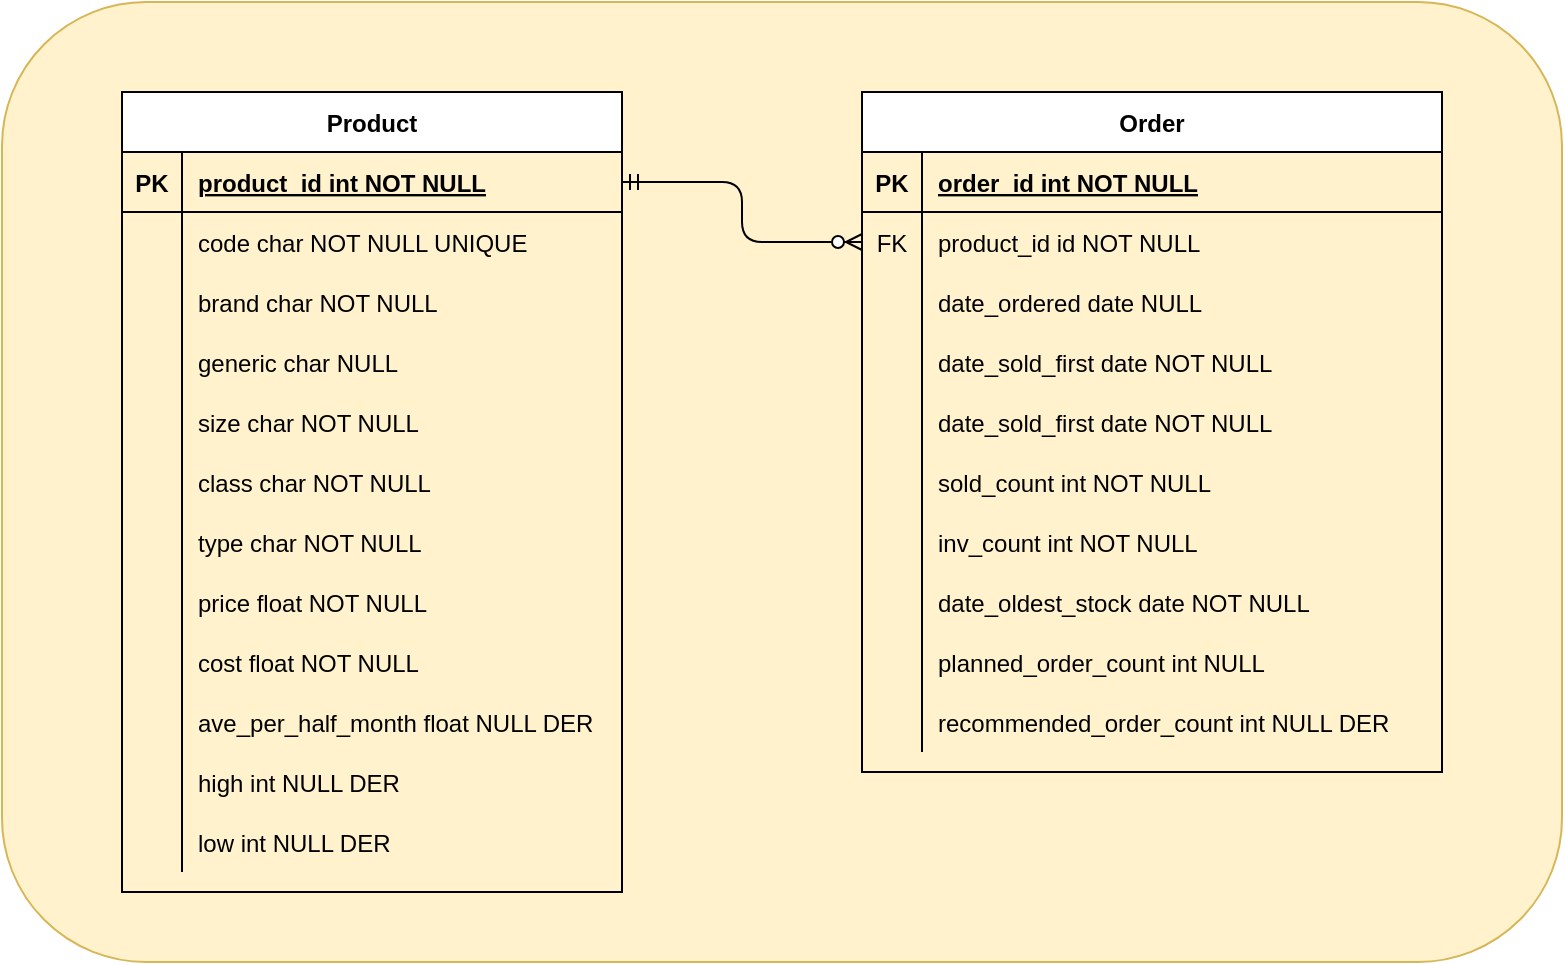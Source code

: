 <mxfile version="14.5.1" type="device"><diagram id="R2lEEEUBdFMjLlhIrx00" name="Page-1"><mxGraphModel dx="2029" dy="593" grid="1" gridSize="10" guides="1" tooltips="1" connect="1" arrows="1" fold="1" page="1" pageScale="1" pageWidth="1100" pageHeight="850" math="0" shadow="0" extFonts="Permanent Marker^https://fonts.googleapis.com/css?family=Permanent+Marker"><root><mxCell id="0"/><mxCell id="1" parent="0"/><mxCell id="hZizvtVDcVGfDl-8ThWa-8" value="" style="rounded=1;whiteSpace=wrap;html=1;fillColor=#fff2cc;strokeColor=#d6b656;" parent="1" vertex="1"><mxGeometry x="-970" y="230" width="780" height="480" as="geometry"/></mxCell><mxCell id="tdKmNyt_f2cVuzbir3vY-1" value="Product" style="shape=table;startSize=30;container=1;collapsible=1;childLayout=tableLayout;fixedRows=1;rowLines=0;fontStyle=1;align=center;resizeLast=1;" vertex="1" parent="1"><mxGeometry x="-910" y="275" width="250" height="400" as="geometry"/></mxCell><mxCell id="tdKmNyt_f2cVuzbir3vY-2" value="" style="shape=partialRectangle;collapsible=0;dropTarget=0;pointerEvents=0;points=[[0,0.5],[1,0.5]];portConstraint=eastwest;top=0;left=0;right=0;bottom=1;fillColor=none;fontStyle=5" vertex="1" parent="tdKmNyt_f2cVuzbir3vY-1"><mxGeometry y="30" width="250" height="30" as="geometry"/></mxCell><mxCell id="tdKmNyt_f2cVuzbir3vY-3" value="PK" style="shape=partialRectangle;overflow=hidden;connectable=0;fillColor=none;top=0;left=0;bottom=0;right=0;fontStyle=1" vertex="1" parent="tdKmNyt_f2cVuzbir3vY-2"><mxGeometry width="30.0" height="30" as="geometry"/></mxCell><mxCell id="tdKmNyt_f2cVuzbir3vY-4" value="product_id int NOT NULL" style="shape=partialRectangle;overflow=hidden;connectable=0;fillColor=none;top=0;left=0;bottom=0;right=0;align=left;spacingLeft=6;fontStyle=5" vertex="1" parent="tdKmNyt_f2cVuzbir3vY-2"><mxGeometry x="30.0" width="220" height="30" as="geometry"/></mxCell><mxCell id="tdKmNyt_f2cVuzbir3vY-95" value="" style="shape=partialRectangle;collapsible=0;dropTarget=0;pointerEvents=0;fillColor=none;points=[[0,0.5],[1,0.5]];portConstraint=eastwest;top=0;left=0;right=0;bottom=0;" vertex="1" parent="tdKmNyt_f2cVuzbir3vY-1"><mxGeometry y="60" width="250" height="30" as="geometry"/></mxCell><mxCell id="tdKmNyt_f2cVuzbir3vY-96" value="" style="shape=partialRectangle;overflow=hidden;connectable=0;fillColor=none;top=0;left=0;bottom=0;right=0;" vertex="1" parent="tdKmNyt_f2cVuzbir3vY-95"><mxGeometry width="30.0" height="30" as="geometry"/></mxCell><mxCell id="tdKmNyt_f2cVuzbir3vY-97" value="code char NOT NULL UNIQUE" style="shape=partialRectangle;overflow=hidden;connectable=0;fillColor=none;top=0;left=0;bottom=0;right=0;align=left;spacingLeft=6;" vertex="1" parent="tdKmNyt_f2cVuzbir3vY-95"><mxGeometry x="30.0" width="220" height="30" as="geometry"/></mxCell><mxCell id="tdKmNyt_f2cVuzbir3vY-17" value="" style="shape=partialRectangle;collapsible=0;dropTarget=0;pointerEvents=0;fillColor=none;points=[[0,0.5],[1,0.5]];portConstraint=eastwest;top=0;left=0;right=0;bottom=0;" vertex="1" parent="tdKmNyt_f2cVuzbir3vY-1"><mxGeometry y="90" width="250" height="30" as="geometry"/></mxCell><mxCell id="tdKmNyt_f2cVuzbir3vY-18" value="" style="shape=partialRectangle;overflow=hidden;connectable=0;fillColor=none;top=0;left=0;bottom=0;right=0;" vertex="1" parent="tdKmNyt_f2cVuzbir3vY-17"><mxGeometry width="30.0" height="30" as="geometry"/></mxCell><mxCell id="tdKmNyt_f2cVuzbir3vY-19" value="brand char NOT NULL" style="shape=partialRectangle;overflow=hidden;connectable=0;fillColor=none;top=0;left=0;bottom=0;right=0;align=left;spacingLeft=6;" vertex="1" parent="tdKmNyt_f2cVuzbir3vY-17"><mxGeometry x="30.0" width="220" height="30" as="geometry"/></mxCell><mxCell id="tdKmNyt_f2cVuzbir3vY-33" value="" style="shape=partialRectangle;collapsible=0;dropTarget=0;pointerEvents=0;fillColor=none;points=[[0,0.5],[1,0.5]];portConstraint=eastwest;top=0;left=0;right=0;bottom=0;" vertex="1" parent="tdKmNyt_f2cVuzbir3vY-1"><mxGeometry y="120" width="250" height="30" as="geometry"/></mxCell><mxCell id="tdKmNyt_f2cVuzbir3vY-34" value="" style="shape=partialRectangle;overflow=hidden;connectable=0;fillColor=none;top=0;left=0;bottom=0;right=0;" vertex="1" parent="tdKmNyt_f2cVuzbir3vY-33"><mxGeometry width="30.0" height="30" as="geometry"/></mxCell><mxCell id="tdKmNyt_f2cVuzbir3vY-35" value="generic char NULL" style="shape=partialRectangle;overflow=hidden;connectable=0;fillColor=none;top=0;left=0;bottom=0;right=0;align=left;spacingLeft=6;" vertex="1" parent="tdKmNyt_f2cVuzbir3vY-33"><mxGeometry x="30.0" width="220" height="30" as="geometry"/></mxCell><mxCell id="tdKmNyt_f2cVuzbir3vY-36" value="" style="shape=partialRectangle;collapsible=0;dropTarget=0;pointerEvents=0;fillColor=none;points=[[0,0.5],[1,0.5]];portConstraint=eastwest;top=0;left=0;right=0;bottom=0;" vertex="1" parent="tdKmNyt_f2cVuzbir3vY-1"><mxGeometry y="150" width="250" height="30" as="geometry"/></mxCell><mxCell id="tdKmNyt_f2cVuzbir3vY-37" value="" style="shape=partialRectangle;overflow=hidden;connectable=0;fillColor=none;top=0;left=0;bottom=0;right=0;" vertex="1" parent="tdKmNyt_f2cVuzbir3vY-36"><mxGeometry width="30.0" height="30" as="geometry"/></mxCell><mxCell id="tdKmNyt_f2cVuzbir3vY-38" value="size char NOT NULL" style="shape=partialRectangle;overflow=hidden;connectable=0;fillColor=none;top=0;left=0;bottom=0;right=0;align=left;spacingLeft=6;" vertex="1" parent="tdKmNyt_f2cVuzbir3vY-36"><mxGeometry x="30.0" width="220" height="30" as="geometry"/></mxCell><mxCell id="tdKmNyt_f2cVuzbir3vY-39" value="" style="shape=partialRectangle;collapsible=0;dropTarget=0;pointerEvents=0;fillColor=none;points=[[0,0.5],[1,0.5]];portConstraint=eastwest;top=0;left=0;right=0;bottom=0;" vertex="1" parent="tdKmNyt_f2cVuzbir3vY-1"><mxGeometry y="180" width="250" height="30" as="geometry"/></mxCell><mxCell id="tdKmNyt_f2cVuzbir3vY-40" value="" style="shape=partialRectangle;overflow=hidden;connectable=0;fillColor=none;top=0;left=0;bottom=0;right=0;" vertex="1" parent="tdKmNyt_f2cVuzbir3vY-39"><mxGeometry width="30.0" height="30" as="geometry"/></mxCell><mxCell id="tdKmNyt_f2cVuzbir3vY-41" value="class char NOT NULL" style="shape=partialRectangle;overflow=hidden;connectable=0;fillColor=none;top=0;left=0;bottom=0;right=0;align=left;spacingLeft=6;" vertex="1" parent="tdKmNyt_f2cVuzbir3vY-39"><mxGeometry x="30.0" width="220" height="30" as="geometry"/></mxCell><mxCell id="tdKmNyt_f2cVuzbir3vY-42" value="" style="shape=partialRectangle;collapsible=0;dropTarget=0;pointerEvents=0;fillColor=none;points=[[0,0.5],[1,0.5]];portConstraint=eastwest;top=0;left=0;right=0;bottom=0;" vertex="1" parent="tdKmNyt_f2cVuzbir3vY-1"><mxGeometry y="210" width="250" height="30" as="geometry"/></mxCell><mxCell id="tdKmNyt_f2cVuzbir3vY-43" value="" style="shape=partialRectangle;overflow=hidden;connectable=0;fillColor=none;top=0;left=0;bottom=0;right=0;" vertex="1" parent="tdKmNyt_f2cVuzbir3vY-42"><mxGeometry width="30.0" height="30" as="geometry"/></mxCell><mxCell id="tdKmNyt_f2cVuzbir3vY-44" value="type char NOT NULL" style="shape=partialRectangle;overflow=hidden;connectable=0;fillColor=none;top=0;left=0;bottom=0;right=0;align=left;spacingLeft=6;" vertex="1" parent="tdKmNyt_f2cVuzbir3vY-42"><mxGeometry x="30.0" width="220" height="30" as="geometry"/></mxCell><mxCell id="tdKmNyt_f2cVuzbir3vY-30" value="" style="shape=partialRectangle;collapsible=0;dropTarget=0;pointerEvents=0;fillColor=none;points=[[0,0.5],[1,0.5]];portConstraint=eastwest;top=0;left=0;right=0;bottom=0;" vertex="1" parent="tdKmNyt_f2cVuzbir3vY-1"><mxGeometry y="240" width="250" height="30" as="geometry"/></mxCell><mxCell id="tdKmNyt_f2cVuzbir3vY-31" value="" style="shape=partialRectangle;overflow=hidden;connectable=0;fillColor=none;top=0;left=0;bottom=0;right=0;" vertex="1" parent="tdKmNyt_f2cVuzbir3vY-30"><mxGeometry width="30.0" height="30" as="geometry"/></mxCell><mxCell id="tdKmNyt_f2cVuzbir3vY-32" value="price float NOT NULL" style="shape=partialRectangle;overflow=hidden;connectable=0;fillColor=none;top=0;left=0;bottom=0;right=0;align=left;spacingLeft=6;" vertex="1" parent="tdKmNyt_f2cVuzbir3vY-30"><mxGeometry x="30.0" width="220" height="30" as="geometry"/></mxCell><mxCell id="tdKmNyt_f2cVuzbir3vY-14" value="" style="shape=partialRectangle;collapsible=0;dropTarget=0;pointerEvents=0;fillColor=none;points=[[0,0.5],[1,0.5]];portConstraint=eastwest;top=0;left=0;right=0;bottom=0;" vertex="1" parent="tdKmNyt_f2cVuzbir3vY-1"><mxGeometry y="270" width="250" height="30" as="geometry"/></mxCell><mxCell id="tdKmNyt_f2cVuzbir3vY-15" value="" style="shape=partialRectangle;overflow=hidden;connectable=0;fillColor=none;top=0;left=0;bottom=0;right=0;" vertex="1" parent="tdKmNyt_f2cVuzbir3vY-14"><mxGeometry width="30.0" height="30" as="geometry"/></mxCell><mxCell id="tdKmNyt_f2cVuzbir3vY-16" value="cost float NOT NULL" style="shape=partialRectangle;overflow=hidden;connectable=0;fillColor=none;top=0;left=0;bottom=0;right=0;align=left;spacingLeft=6;" vertex="1" parent="tdKmNyt_f2cVuzbir3vY-14"><mxGeometry x="30.0" width="220" height="30" as="geometry"/></mxCell><mxCell id="tdKmNyt_f2cVuzbir3vY-45" value="" style="shape=partialRectangle;collapsible=0;dropTarget=0;pointerEvents=0;fillColor=none;points=[[0,0.5],[1,0.5]];portConstraint=eastwest;top=0;left=0;right=0;bottom=0;" vertex="1" parent="tdKmNyt_f2cVuzbir3vY-1"><mxGeometry y="300" width="250" height="30" as="geometry"/></mxCell><mxCell id="tdKmNyt_f2cVuzbir3vY-46" value="" style="shape=partialRectangle;overflow=hidden;connectable=0;fillColor=none;top=0;left=0;bottom=0;right=0;" vertex="1" parent="tdKmNyt_f2cVuzbir3vY-45"><mxGeometry width="30.0" height="30" as="geometry"/></mxCell><mxCell id="tdKmNyt_f2cVuzbir3vY-47" value="ave_per_half_month float NULL DER" style="shape=partialRectangle;overflow=hidden;connectable=0;fillColor=none;top=0;left=0;bottom=0;right=0;align=left;spacingLeft=6;" vertex="1" parent="tdKmNyt_f2cVuzbir3vY-45"><mxGeometry x="30.0" width="220" height="30" as="geometry"/></mxCell><mxCell id="tdKmNyt_f2cVuzbir3vY-54" value="" style="shape=partialRectangle;collapsible=0;dropTarget=0;pointerEvents=0;fillColor=none;points=[[0,0.5],[1,0.5]];portConstraint=eastwest;top=0;left=0;right=0;bottom=0;" vertex="1" parent="tdKmNyt_f2cVuzbir3vY-1"><mxGeometry y="330" width="250" height="30" as="geometry"/></mxCell><mxCell id="tdKmNyt_f2cVuzbir3vY-55" value="" style="shape=partialRectangle;overflow=hidden;connectable=0;fillColor=none;top=0;left=0;bottom=0;right=0;" vertex="1" parent="tdKmNyt_f2cVuzbir3vY-54"><mxGeometry width="30.0" height="30" as="geometry"/></mxCell><mxCell id="tdKmNyt_f2cVuzbir3vY-56" value="high int NULL DER" style="shape=partialRectangle;overflow=hidden;connectable=0;fillColor=none;top=0;left=0;bottom=0;right=0;align=left;spacingLeft=6;" vertex="1" parent="tdKmNyt_f2cVuzbir3vY-54"><mxGeometry x="30.0" width="220" height="30" as="geometry"/></mxCell><mxCell id="tdKmNyt_f2cVuzbir3vY-57" value="" style="shape=partialRectangle;collapsible=0;dropTarget=0;pointerEvents=0;fillColor=none;points=[[0,0.5],[1,0.5]];portConstraint=eastwest;top=0;left=0;right=0;bottom=0;" vertex="1" parent="tdKmNyt_f2cVuzbir3vY-1"><mxGeometry y="360" width="250" height="30" as="geometry"/></mxCell><mxCell id="tdKmNyt_f2cVuzbir3vY-58" value="" style="shape=partialRectangle;overflow=hidden;connectable=0;fillColor=none;top=0;left=0;bottom=0;right=0;" vertex="1" parent="tdKmNyt_f2cVuzbir3vY-57"><mxGeometry width="30.0" height="30" as="geometry"/></mxCell><mxCell id="tdKmNyt_f2cVuzbir3vY-59" value="low int NULL DER" style="shape=partialRectangle;overflow=hidden;connectable=0;fillColor=none;top=0;left=0;bottom=0;right=0;align=left;spacingLeft=6;" vertex="1" parent="tdKmNyt_f2cVuzbir3vY-57"><mxGeometry x="30.0" width="220" height="30" as="geometry"/></mxCell><mxCell id="tdKmNyt_f2cVuzbir3vY-60" value="Order" style="shape=table;startSize=30;container=1;collapsible=1;childLayout=tableLayout;fixedRows=1;rowLines=0;fontStyle=1;align=center;resizeLast=1;" vertex="1" parent="1"><mxGeometry x="-540" y="275" width="290" height="340" as="geometry"/></mxCell><mxCell id="tdKmNyt_f2cVuzbir3vY-61" value="" style="shape=partialRectangle;collapsible=0;dropTarget=0;pointerEvents=0;points=[[0,0.5],[1,0.5]];portConstraint=eastwest;top=0;left=0;right=0;bottom=1;fillColor=none;fontStyle=5" vertex="1" parent="tdKmNyt_f2cVuzbir3vY-60"><mxGeometry y="30" width="290" height="30" as="geometry"/></mxCell><mxCell id="tdKmNyt_f2cVuzbir3vY-62" value="PK" style="shape=partialRectangle;overflow=hidden;connectable=0;fillColor=none;top=0;left=0;bottom=0;right=0;fontStyle=1" vertex="1" parent="tdKmNyt_f2cVuzbir3vY-61"><mxGeometry width="30.0" height="30" as="geometry"/></mxCell><mxCell id="tdKmNyt_f2cVuzbir3vY-63" value="order_id int NOT NULL" style="shape=partialRectangle;overflow=hidden;connectable=0;fillColor=none;top=0;left=0;bottom=0;right=0;align=left;spacingLeft=6;fontStyle=5" vertex="1" parent="tdKmNyt_f2cVuzbir3vY-61"><mxGeometry x="30.0" width="260" height="30" as="geometry"/></mxCell><mxCell id="tdKmNyt_f2cVuzbir3vY-64" value="" style="shape=partialRectangle;collapsible=0;dropTarget=0;pointerEvents=0;fillColor=none;points=[[0,0.5],[1,0.5]];portConstraint=eastwest;top=0;left=0;right=0;bottom=0;" vertex="1" parent="tdKmNyt_f2cVuzbir3vY-60"><mxGeometry y="60" width="290" height="30" as="geometry"/></mxCell><mxCell id="tdKmNyt_f2cVuzbir3vY-65" value="FK" style="shape=partialRectangle;overflow=hidden;connectable=0;fillColor=none;top=0;left=0;bottom=0;right=0;" vertex="1" parent="tdKmNyt_f2cVuzbir3vY-64"><mxGeometry width="30.0" height="30" as="geometry"/></mxCell><mxCell id="tdKmNyt_f2cVuzbir3vY-66" value="product_id id NOT NULL" style="shape=partialRectangle;overflow=hidden;connectable=0;fillColor=none;top=0;left=0;bottom=0;right=0;align=left;spacingLeft=6;" vertex="1" parent="tdKmNyt_f2cVuzbir3vY-64"><mxGeometry x="30.0" width="260" height="30" as="geometry"/></mxCell><mxCell id="tdKmNyt_f2cVuzbir3vY-67" value="" style="shape=partialRectangle;collapsible=0;dropTarget=0;pointerEvents=0;fillColor=none;points=[[0,0.5],[1,0.5]];portConstraint=eastwest;top=0;left=0;right=0;bottom=0;" vertex="1" parent="tdKmNyt_f2cVuzbir3vY-60"><mxGeometry y="90" width="290" height="30" as="geometry"/></mxCell><mxCell id="tdKmNyt_f2cVuzbir3vY-68" value="" style="shape=partialRectangle;overflow=hidden;connectable=0;fillColor=none;top=0;left=0;bottom=0;right=0;" vertex="1" parent="tdKmNyt_f2cVuzbir3vY-67"><mxGeometry width="30.0" height="30" as="geometry"/></mxCell><mxCell id="tdKmNyt_f2cVuzbir3vY-69" value="date_ordered date NULL" style="shape=partialRectangle;overflow=hidden;connectable=0;fillColor=none;top=0;left=0;bottom=0;right=0;align=left;spacingLeft=6;" vertex="1" parent="tdKmNyt_f2cVuzbir3vY-67"><mxGeometry x="30.0" width="260" height="30" as="geometry"/></mxCell><mxCell id="tdKmNyt_f2cVuzbir3vY-70" value="" style="shape=partialRectangle;collapsible=0;dropTarget=0;pointerEvents=0;fillColor=none;points=[[0,0.5],[1,0.5]];portConstraint=eastwest;top=0;left=0;right=0;bottom=0;" vertex="1" parent="tdKmNyt_f2cVuzbir3vY-60"><mxGeometry y="120" width="290" height="30" as="geometry"/></mxCell><mxCell id="tdKmNyt_f2cVuzbir3vY-71" value="" style="shape=partialRectangle;overflow=hidden;connectable=0;fillColor=none;top=0;left=0;bottom=0;right=0;" vertex="1" parent="tdKmNyt_f2cVuzbir3vY-70"><mxGeometry width="30.0" height="30" as="geometry"/></mxCell><mxCell id="tdKmNyt_f2cVuzbir3vY-72" value="date_sold_first date NOT NULL" style="shape=partialRectangle;overflow=hidden;connectable=0;fillColor=none;top=0;left=0;bottom=0;right=0;align=left;spacingLeft=6;" vertex="1" parent="tdKmNyt_f2cVuzbir3vY-70"><mxGeometry x="30.0" width="260" height="30" as="geometry"/></mxCell><mxCell id="tdKmNyt_f2cVuzbir3vY-73" value="" style="shape=partialRectangle;collapsible=0;dropTarget=0;pointerEvents=0;fillColor=none;points=[[0,0.5],[1,0.5]];portConstraint=eastwest;top=0;left=0;right=0;bottom=0;" vertex="1" parent="tdKmNyt_f2cVuzbir3vY-60"><mxGeometry y="150" width="290" height="30" as="geometry"/></mxCell><mxCell id="tdKmNyt_f2cVuzbir3vY-74" value="" style="shape=partialRectangle;overflow=hidden;connectable=0;fillColor=none;top=0;left=0;bottom=0;right=0;" vertex="1" parent="tdKmNyt_f2cVuzbir3vY-73"><mxGeometry width="30.0" height="30" as="geometry"/></mxCell><mxCell id="tdKmNyt_f2cVuzbir3vY-75" value="date_sold_first date NOT NULL" style="shape=partialRectangle;overflow=hidden;connectable=0;fillColor=none;top=0;left=0;bottom=0;right=0;align=left;spacingLeft=6;" vertex="1" parent="tdKmNyt_f2cVuzbir3vY-73"><mxGeometry x="30.0" width="260" height="30" as="geometry"/></mxCell><mxCell id="tdKmNyt_f2cVuzbir3vY-76" value="" style="shape=partialRectangle;collapsible=0;dropTarget=0;pointerEvents=0;fillColor=none;points=[[0,0.5],[1,0.5]];portConstraint=eastwest;top=0;left=0;right=0;bottom=0;" vertex="1" parent="tdKmNyt_f2cVuzbir3vY-60"><mxGeometry y="180" width="290" height="30" as="geometry"/></mxCell><mxCell id="tdKmNyt_f2cVuzbir3vY-77" value="" style="shape=partialRectangle;overflow=hidden;connectable=0;fillColor=none;top=0;left=0;bottom=0;right=0;" vertex="1" parent="tdKmNyt_f2cVuzbir3vY-76"><mxGeometry width="30.0" height="30" as="geometry"/></mxCell><mxCell id="tdKmNyt_f2cVuzbir3vY-78" value="sold_count int NOT NULL" style="shape=partialRectangle;overflow=hidden;connectable=0;fillColor=none;top=0;left=0;bottom=0;right=0;align=left;spacingLeft=6;" vertex="1" parent="tdKmNyt_f2cVuzbir3vY-76"><mxGeometry x="30.0" width="260" height="30" as="geometry"/></mxCell><mxCell id="tdKmNyt_f2cVuzbir3vY-79" value="" style="shape=partialRectangle;collapsible=0;dropTarget=0;pointerEvents=0;fillColor=none;points=[[0,0.5],[1,0.5]];portConstraint=eastwest;top=0;left=0;right=0;bottom=0;" vertex="1" parent="tdKmNyt_f2cVuzbir3vY-60"><mxGeometry y="210" width="290" height="30" as="geometry"/></mxCell><mxCell id="tdKmNyt_f2cVuzbir3vY-80" value="" style="shape=partialRectangle;overflow=hidden;connectable=0;fillColor=none;top=0;left=0;bottom=0;right=0;" vertex="1" parent="tdKmNyt_f2cVuzbir3vY-79"><mxGeometry width="30.0" height="30" as="geometry"/></mxCell><mxCell id="tdKmNyt_f2cVuzbir3vY-81" value="inv_count int NOT NULL" style="shape=partialRectangle;overflow=hidden;connectable=0;fillColor=none;top=0;left=0;bottom=0;right=0;align=left;spacingLeft=6;" vertex="1" parent="tdKmNyt_f2cVuzbir3vY-79"><mxGeometry x="30.0" width="260" height="30" as="geometry"/></mxCell><mxCell id="tdKmNyt_f2cVuzbir3vY-82" value="" style="shape=partialRectangle;collapsible=0;dropTarget=0;pointerEvents=0;fillColor=none;points=[[0,0.5],[1,0.5]];portConstraint=eastwest;top=0;left=0;right=0;bottom=0;" vertex="1" parent="tdKmNyt_f2cVuzbir3vY-60"><mxGeometry y="240" width="290" height="30" as="geometry"/></mxCell><mxCell id="tdKmNyt_f2cVuzbir3vY-83" value="" style="shape=partialRectangle;overflow=hidden;connectable=0;fillColor=none;top=0;left=0;bottom=0;right=0;" vertex="1" parent="tdKmNyt_f2cVuzbir3vY-82"><mxGeometry width="30.0" height="30" as="geometry"/></mxCell><mxCell id="tdKmNyt_f2cVuzbir3vY-84" value="date_oldest_stock date NOT NULL" style="shape=partialRectangle;overflow=hidden;connectable=0;fillColor=none;top=0;left=0;bottom=0;right=0;align=left;spacingLeft=6;" vertex="1" parent="tdKmNyt_f2cVuzbir3vY-82"><mxGeometry x="30.0" width="260" height="30" as="geometry"/></mxCell><mxCell id="tdKmNyt_f2cVuzbir3vY-85" value="" style="shape=partialRectangle;collapsible=0;dropTarget=0;pointerEvents=0;fillColor=none;points=[[0,0.5],[1,0.5]];portConstraint=eastwest;top=0;left=0;right=0;bottom=0;" vertex="1" parent="tdKmNyt_f2cVuzbir3vY-60"><mxGeometry y="270" width="290" height="30" as="geometry"/></mxCell><mxCell id="tdKmNyt_f2cVuzbir3vY-86" value="" style="shape=partialRectangle;overflow=hidden;connectable=0;fillColor=none;top=0;left=0;bottom=0;right=0;" vertex="1" parent="tdKmNyt_f2cVuzbir3vY-85"><mxGeometry width="30.0" height="30" as="geometry"/></mxCell><mxCell id="tdKmNyt_f2cVuzbir3vY-87" value="planned_order_count int NULL" style="shape=partialRectangle;overflow=hidden;connectable=0;fillColor=none;top=0;left=0;bottom=0;right=0;align=left;spacingLeft=6;" vertex="1" parent="tdKmNyt_f2cVuzbir3vY-85"><mxGeometry x="30.0" width="260" height="30" as="geometry"/></mxCell><mxCell id="tdKmNyt_f2cVuzbir3vY-88" value="" style="shape=partialRectangle;collapsible=0;dropTarget=0;pointerEvents=0;fillColor=none;points=[[0,0.5],[1,0.5]];portConstraint=eastwest;top=0;left=0;right=0;bottom=0;" vertex="1" parent="tdKmNyt_f2cVuzbir3vY-60"><mxGeometry y="300" width="290" height="30" as="geometry"/></mxCell><mxCell id="tdKmNyt_f2cVuzbir3vY-89" value="" style="shape=partialRectangle;overflow=hidden;connectable=0;fillColor=none;top=0;left=0;bottom=0;right=0;" vertex="1" parent="tdKmNyt_f2cVuzbir3vY-88"><mxGeometry width="30.0" height="30" as="geometry"/></mxCell><mxCell id="tdKmNyt_f2cVuzbir3vY-90" value="recommended_order_count int NULL DER" style="shape=partialRectangle;overflow=hidden;connectable=0;fillColor=none;top=0;left=0;bottom=0;right=0;align=left;spacingLeft=6;" vertex="1" parent="tdKmNyt_f2cVuzbir3vY-88"><mxGeometry x="30.0" width="260" height="30" as="geometry"/></mxCell><mxCell id="tdKmNyt_f2cVuzbir3vY-98" value="" style="endArrow=ERzeroToMany;html=1;entryX=0;entryY=0.5;entryDx=0;entryDy=0;exitX=1;exitY=0.5;exitDx=0;exitDy=0;startArrow=ERmandOne;startFill=0;endFill=1;edgeStyle=orthogonalEdgeStyle;" edge="1" parent="1" source="tdKmNyt_f2cVuzbir3vY-2" target="tdKmNyt_f2cVuzbir3vY-64"><mxGeometry width="50" height="50" relative="1" as="geometry"><mxPoint x="-680" y="525" as="sourcePoint"/><mxPoint x="-630" y="475" as="targetPoint"/></mxGeometry></mxCell></root></mxGraphModel></diagram></mxfile>